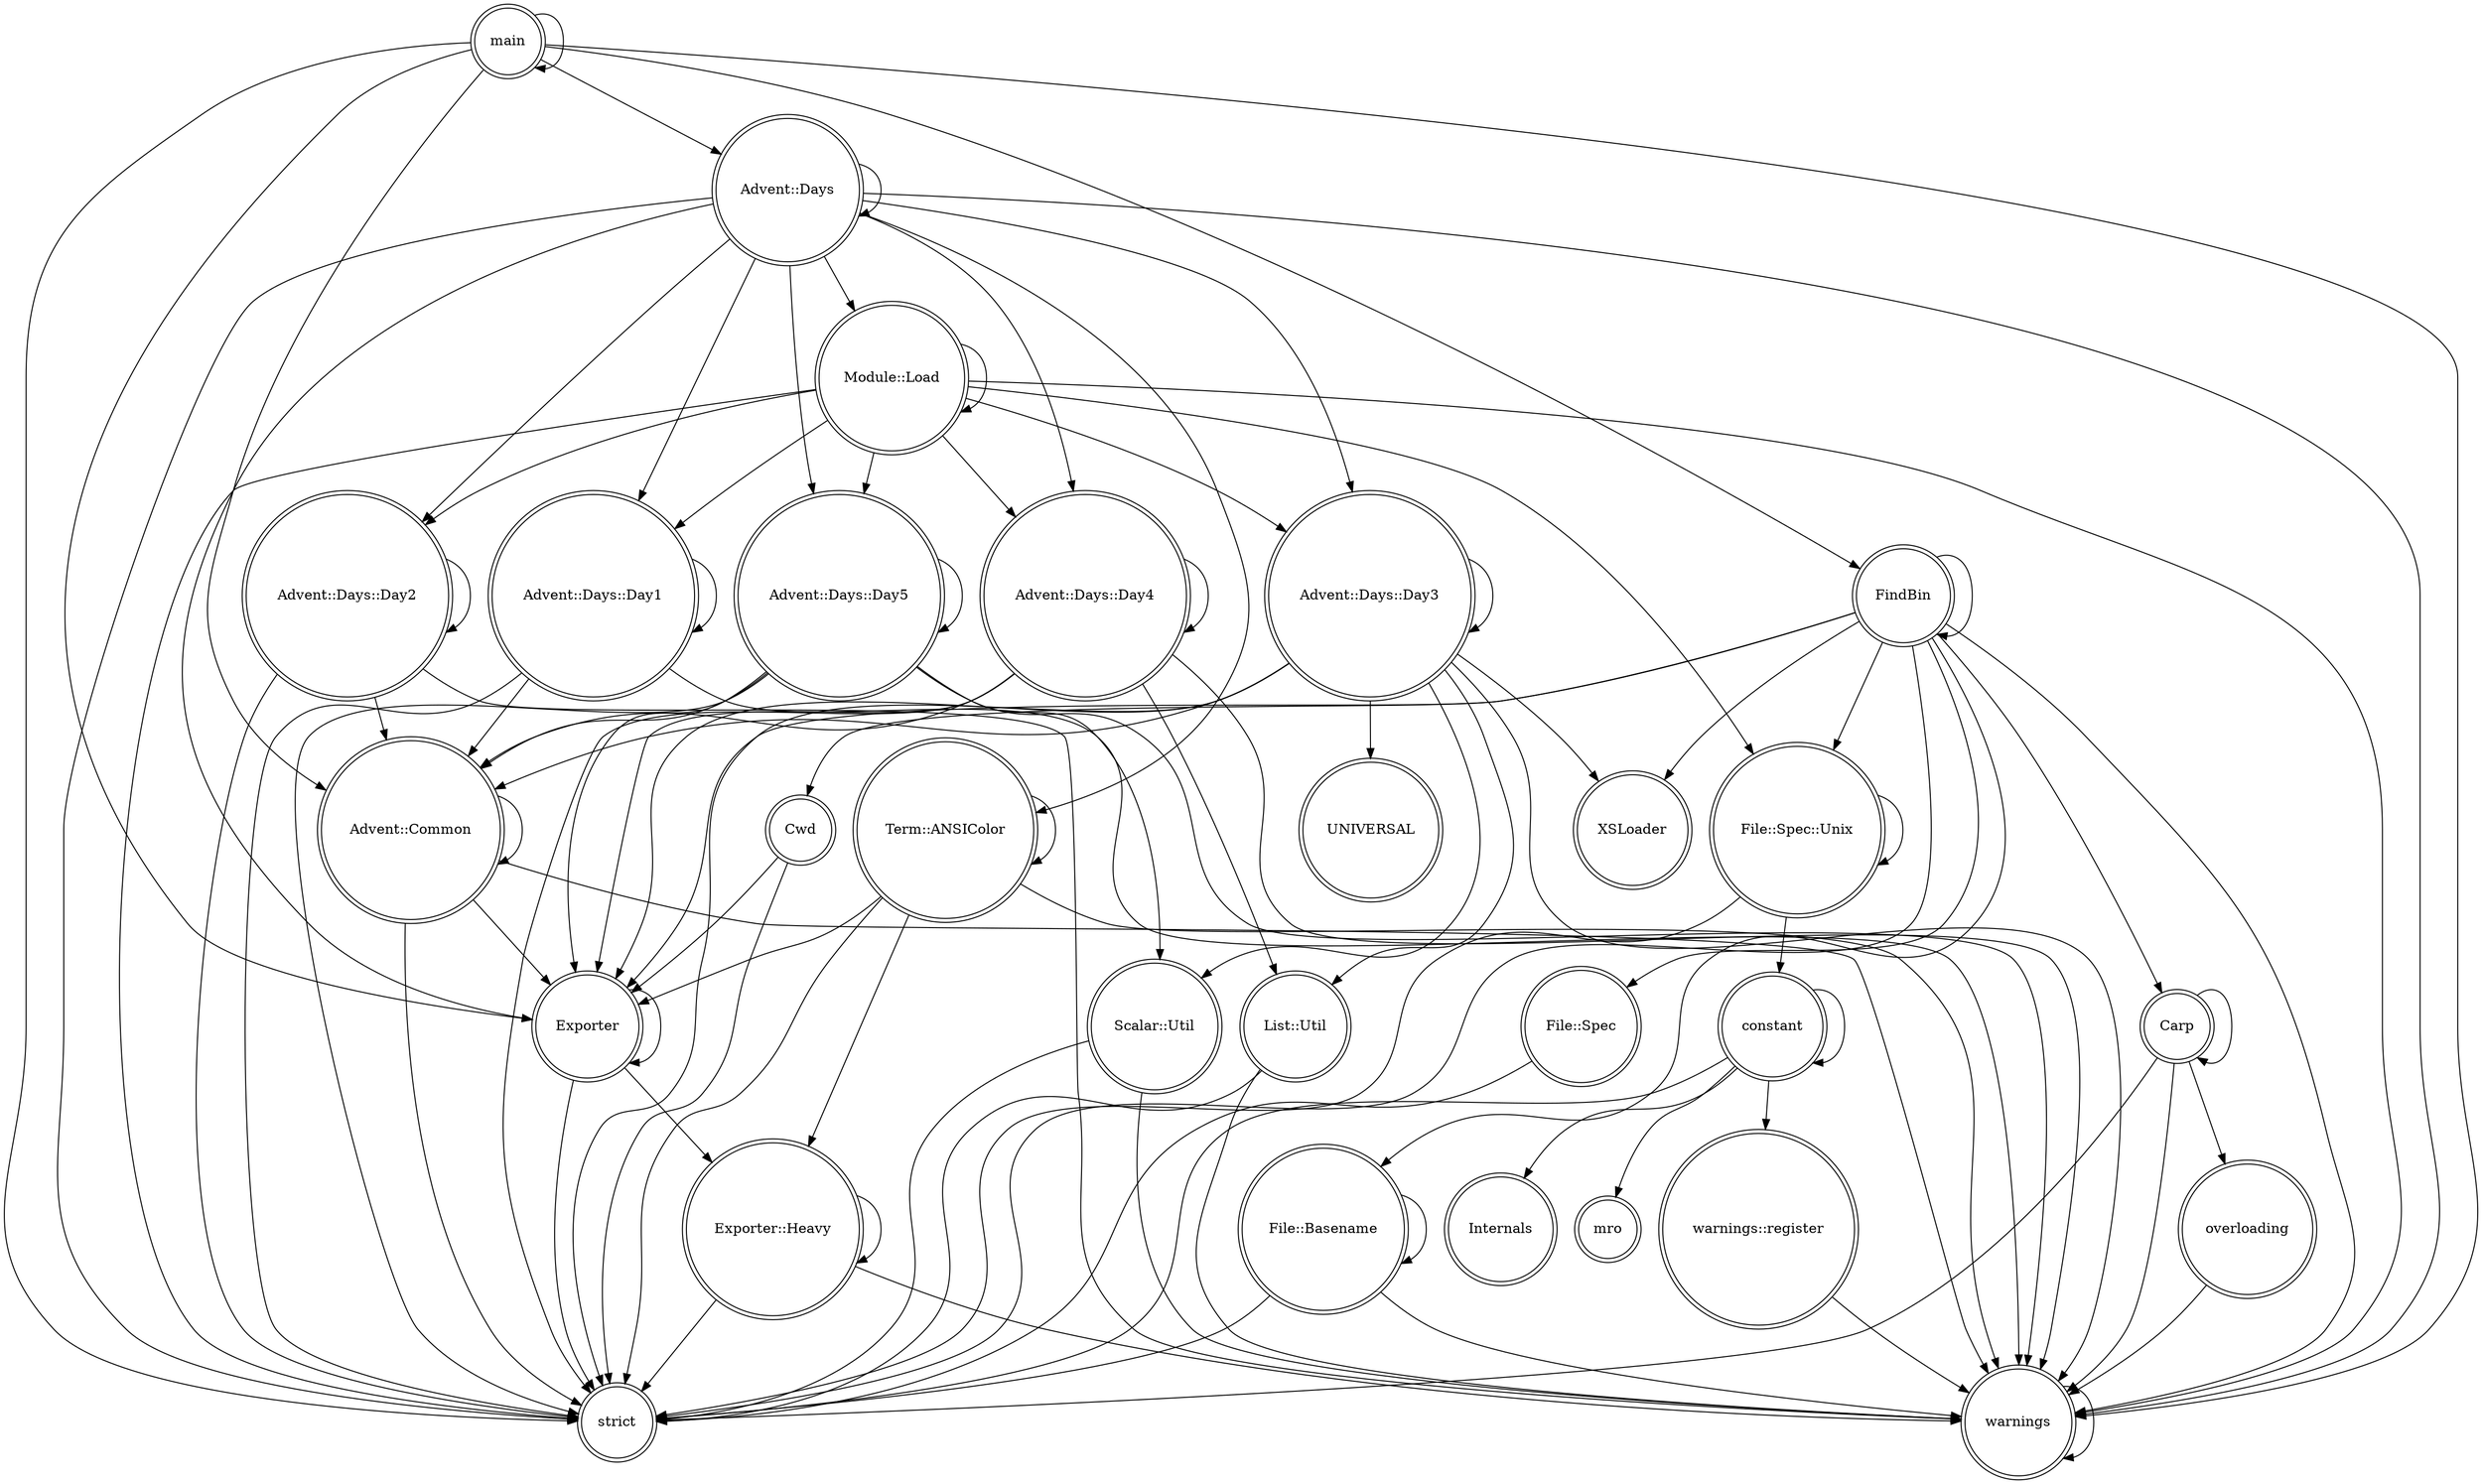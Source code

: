 digraph {
graph [overlap=false]
node [shape=doublecircle];
"main" -> "Exporter";
"FindBin" -> "Carp";
"constant" -> "constant";
"Module::Load" -> "Module::Load";
"File::Spec::Unix" -> "constant";
"warnings" -> "warnings";
"Advent::Days::Day3" -> "Exporter";
"Advent::Days::Day1" -> "Advent::Days::Day1";
"FindBin" -> "Cwd";
"constant" -> "strict";
"Advent::Days" -> "Advent::Days::Day1";
"Advent::Days" -> "Exporter";
"main" -> "FindBin";
"Carp" -> "Carp";
"Advent::Days::Day4" -> "Exporter";
"Advent::Days::Day2" -> "Advent::Days::Day2";
"Advent::Days::Day3" -> "warnings";
"File::Basename" -> "File::Basename";
"Exporter::Heavy" -> "warnings";
"Advent::Common" -> "warnings";
"constant" -> "Internals";
"Term::ANSIColor" -> "strict";
"Module::Load" -> "File::Spec::Unix";
"Module::Load" -> "Advent::Days::Day2";
"Advent::Days" -> "Advent::Days::Day3";
"FindBin" -> "File::Basename";
"main" -> "Advent::Common";
"Exporter" -> "Exporter";
"Advent::Days::Day3" -> "Advent::Days::Day3";
"Advent::Days::Day3" -> "strict";
"Advent::Days" -> "Advent::Days";
"List::Util" -> "warnings";
"Advent::Days::Day5" -> "warnings";
"File::Basename" -> "strict";
"Module::Load" -> "Advent::Days::Day4";
"File::Spec" -> "strict";
"Advent::Days::Day3" -> "UNIVERSAL";
"Advent::Days::Day4" -> "warnings";
"Advent::Common" -> "Exporter";
"Advent::Days::Day3" -> "Scalar::Util";
"Advent::Days::Day5" -> "Advent::Days::Day5";
"Module::Load" -> "Advent::Days::Day3";
"Exporter::Heavy" -> "strict";
"constant" -> "warnings::register";
"Advent::Days::Day2" -> "strict";
"Advent::Days::Day5" -> "strict";
"Advent::Days::Day2" -> "Advent::Common";
"Advent::Days::Day3" -> "List::Util";
"Advent::Days::Day5" -> "Scalar::Util";
"Advent::Days::Day1" -> "strict";
"Advent::Days" -> "strict";
"File::Spec::Unix" -> "File::Spec::Unix";
"Term::ANSIColor" -> "Exporter::Heavy";
"Exporter" -> "strict";
"Advent::Days::Day4" -> "List::Util";
"Advent::Days::Day4" -> "Advent::Common";
"Advent::Days" -> "Advent::Days::Day5";
"Advent::Days" -> "Term::ANSIColor";
"Carp" -> "overloading";
"Advent::Days::Day5" -> "Advent::Common";
"main" -> "main";
"Scalar::Util" -> "strict";
"Module::Load" -> "strict";
"Carp" -> "strict";
"Advent::Days::Day2" -> "warnings";
"FindBin" -> "File::Spec::Unix";
"Advent::Days" -> "Module::Load";
"Advent::Days::Day4" -> "Advent::Days::Day4";
"FindBin" -> "strict";
"File::Basename" -> "warnings";
"Scalar::Util" -> "warnings";
"FindBin" -> "XSLoader";
"Term::ANSIColor" -> "warnings";
"Advent::Days" -> "Advent::Days::Day4";
"Carp" -> "warnings";
"FindBin" -> "File::Spec";
"Advent::Days::Day1" -> "warnings";
"Cwd" -> "Exporter";
"FindBin" -> "warnings";
"Module::Load" -> "warnings";
"Advent::Days::Day4" -> "strict";
"Exporter::Heavy" -> "Exporter::Heavy";
"constant" -> "mro";
"Advent::Common" -> "strict";
"main" -> "strict";
"Exporter" -> "Exporter::Heavy";
"overloading" -> "warnings";
"Advent::Days::Day3" -> "Advent::Common";
"Advent::Days::Day5" -> "Exporter";
"Advent::Common" -> "Advent::Common";
"Cwd" -> "strict";
"Term::ANSIColor" -> "Exporter";
"warnings::register" -> "warnings";
"List::Util" -> "strict";
"main" -> "Advent::Days";
"Module::Load" -> "Advent::Days::Day5";
"FindBin" -> "Exporter";
"FindBin" -> "FindBin";
"File::Spec::Unix" -> "strict";
"Term::ANSIColor" -> "Term::ANSIColor";
"Advent::Days" -> "warnings";
"Module::Load" -> "Advent::Days::Day1";
"Advent::Days" -> "Advent::Days::Day2";
"Advent::Days::Day1" -> "Advent::Common";
"main" -> "warnings";
"Advent::Days::Day3" -> "XSLoader";
}
